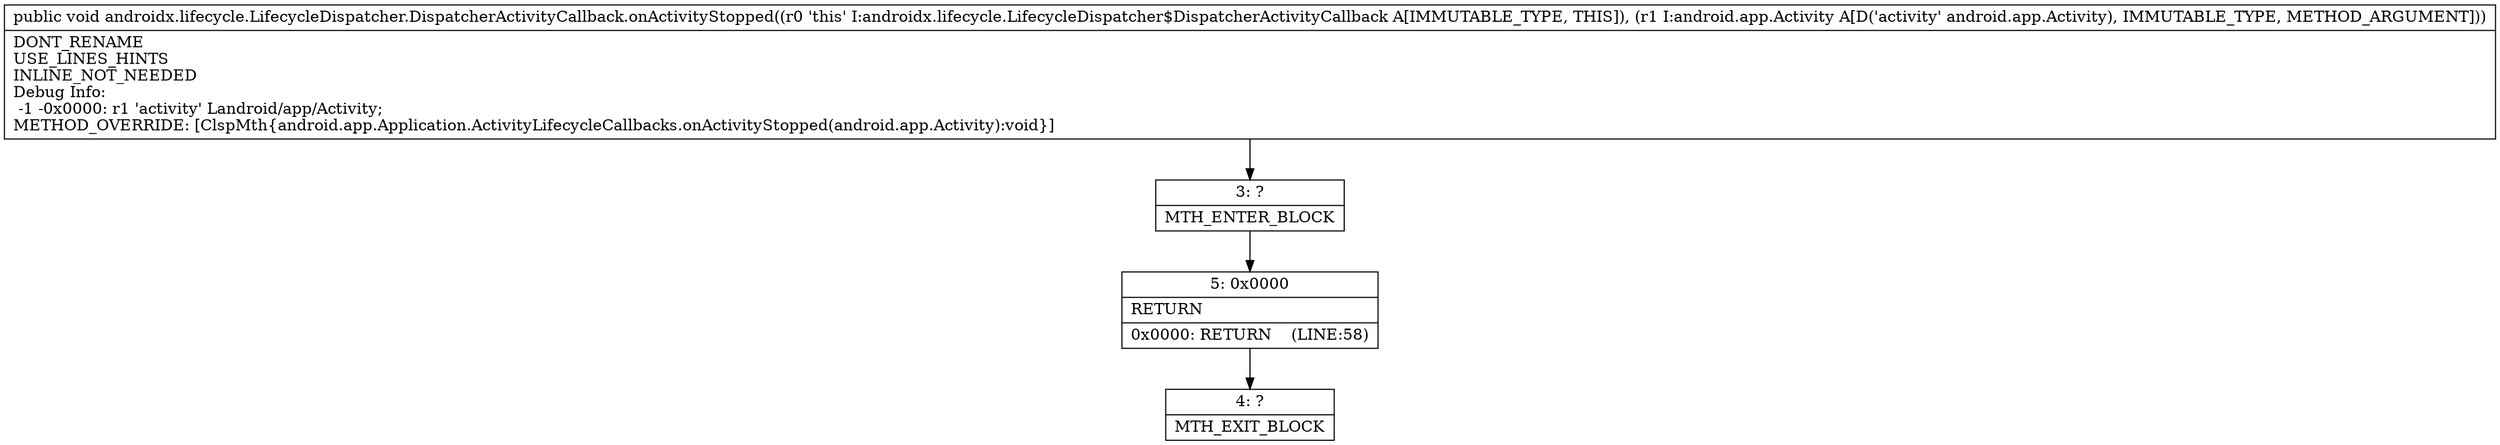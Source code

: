 digraph "CFG forandroidx.lifecycle.LifecycleDispatcher.DispatcherActivityCallback.onActivityStopped(Landroid\/app\/Activity;)V" {
Node_3 [shape=record,label="{3\:\ ?|MTH_ENTER_BLOCK\l}"];
Node_5 [shape=record,label="{5\:\ 0x0000|RETURN\l|0x0000: RETURN    (LINE:58)\l}"];
Node_4 [shape=record,label="{4\:\ ?|MTH_EXIT_BLOCK\l}"];
MethodNode[shape=record,label="{public void androidx.lifecycle.LifecycleDispatcher.DispatcherActivityCallback.onActivityStopped((r0 'this' I:androidx.lifecycle.LifecycleDispatcher$DispatcherActivityCallback A[IMMUTABLE_TYPE, THIS]), (r1 I:android.app.Activity A[D('activity' android.app.Activity), IMMUTABLE_TYPE, METHOD_ARGUMENT]))  | DONT_RENAME\lUSE_LINES_HINTS\lINLINE_NOT_NEEDED\lDebug Info:\l  \-1 \-0x0000: r1 'activity' Landroid\/app\/Activity;\lMETHOD_OVERRIDE: [ClspMth\{android.app.Application.ActivityLifecycleCallbacks.onActivityStopped(android.app.Activity):void\}]\l}"];
MethodNode -> Node_3;Node_3 -> Node_5;
Node_5 -> Node_4;
}

